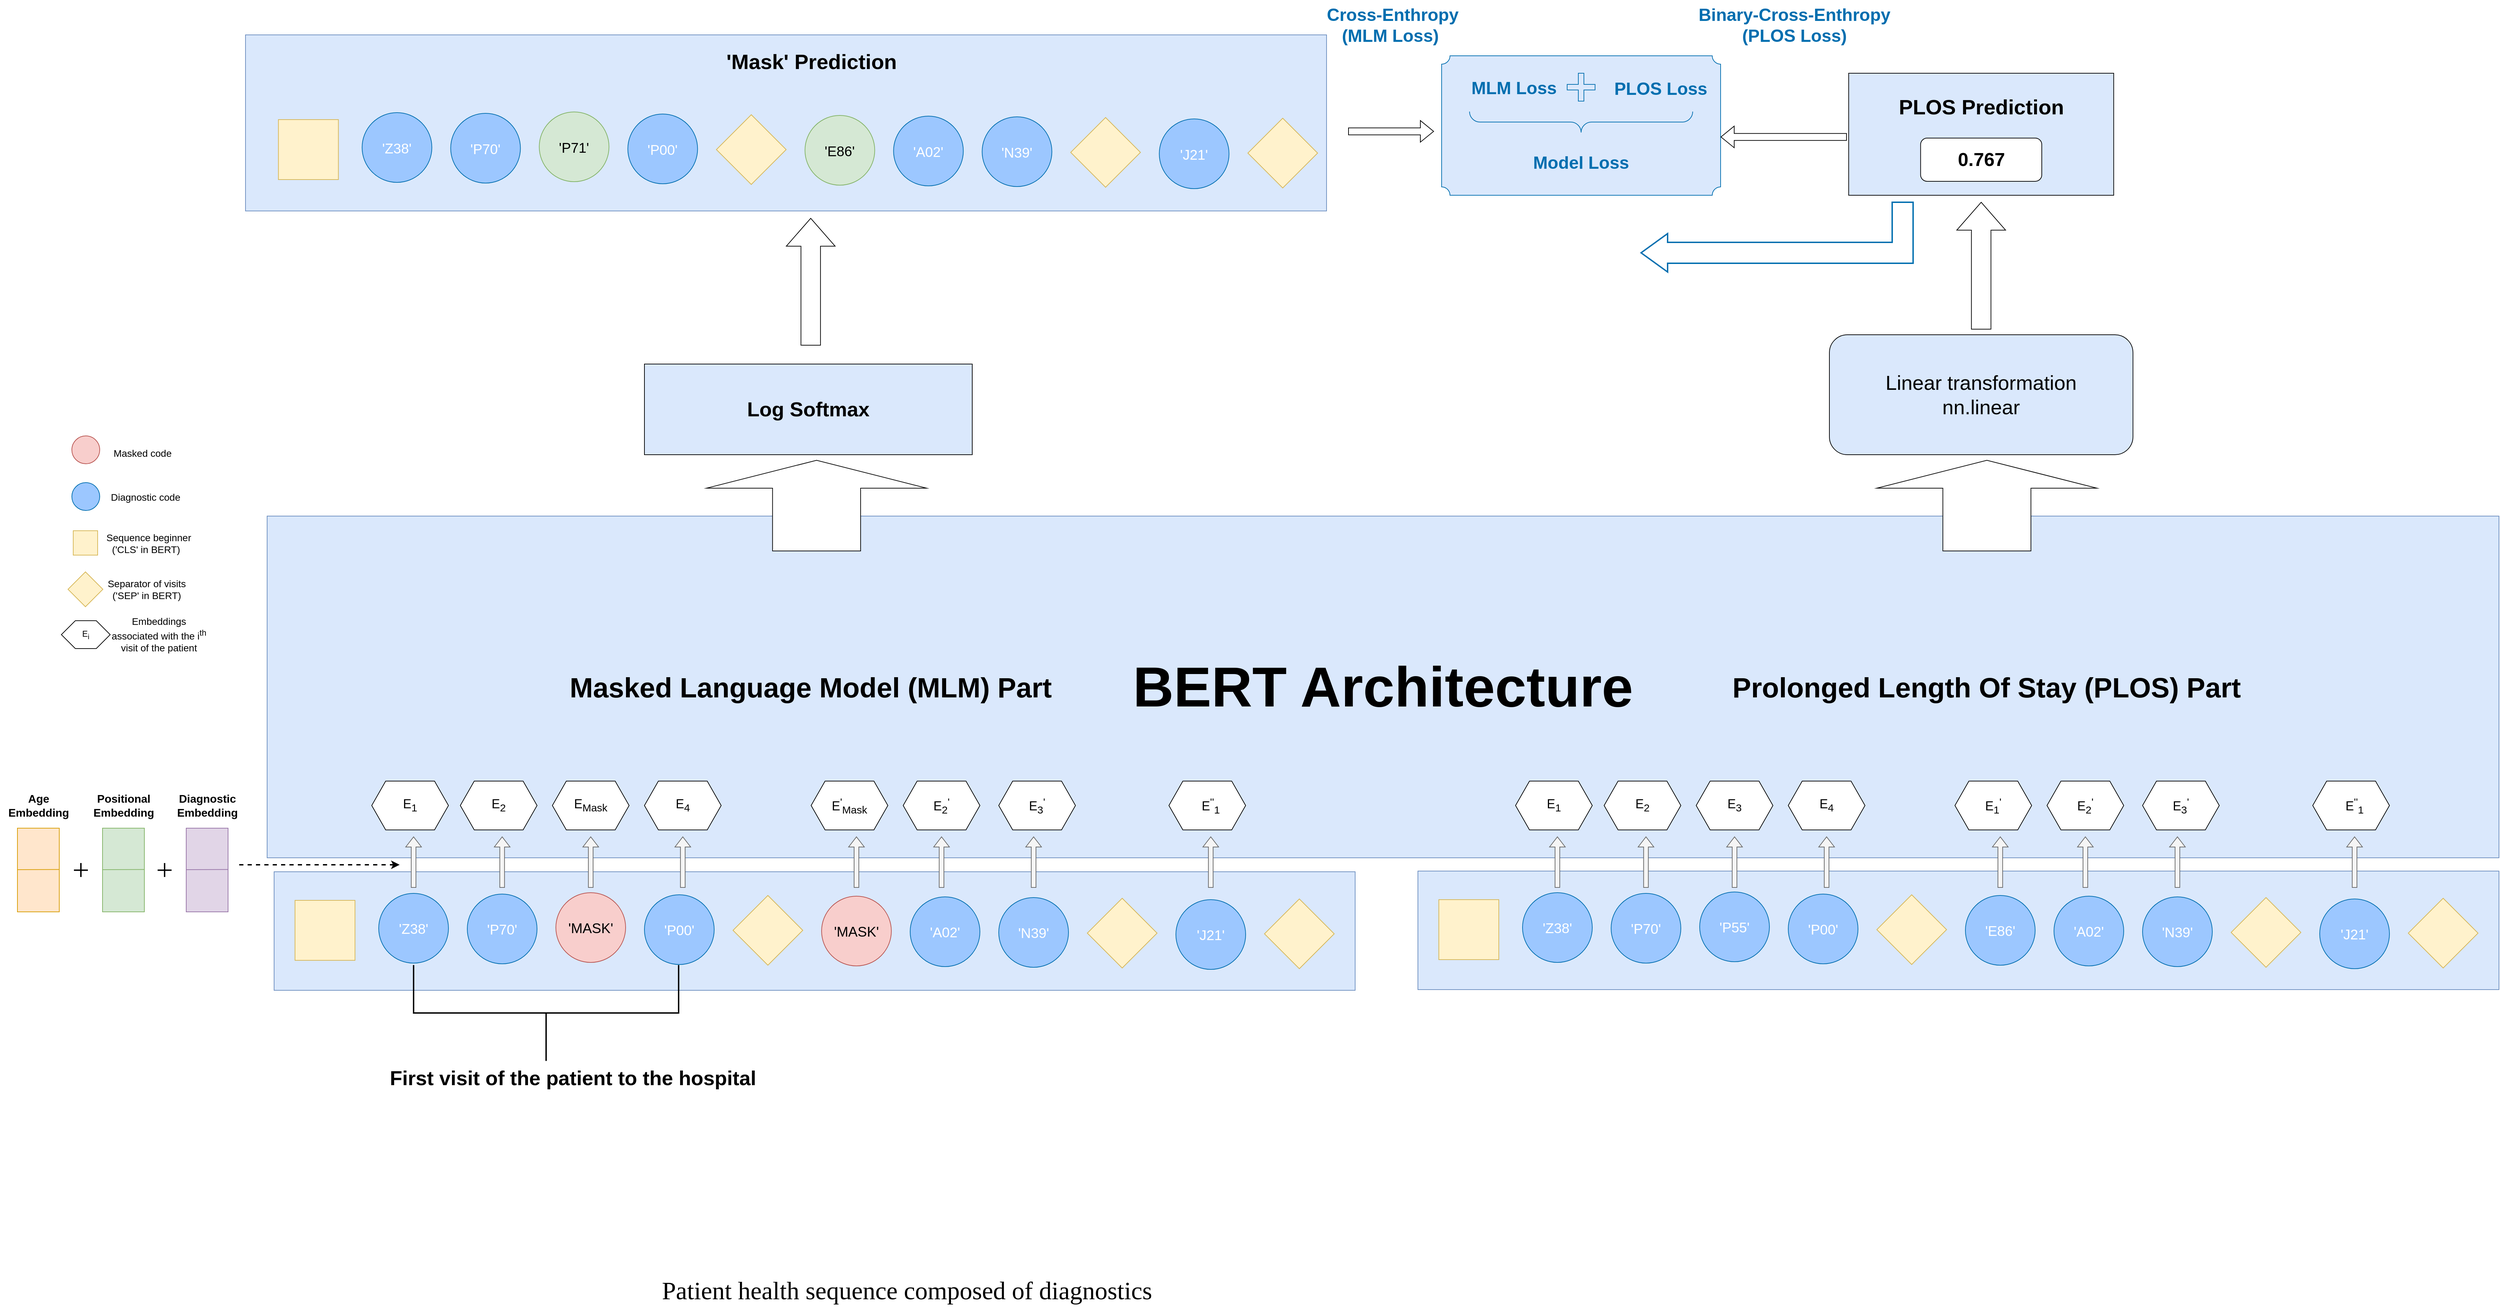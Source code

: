 <mxfile version="21.5.0" type="github">
  <diagram name="Page-1" id="iJaSMaVpHQGALXnixF5b">
    <mxGraphModel dx="2394" dy="2169" grid="1" gridSize="10" guides="1" tooltips="1" connect="1" arrows="1" fold="1" page="1" pageScale="1" pageWidth="827" pageHeight="1169" math="0" shadow="0">
      <root>
        <mxCell id="0" />
        <mxCell id="1" parent="0" />
        <mxCell id="1E4NdVVgAduAR2HttTV0-23" value="" style="rounded=0;whiteSpace=wrap;html=1;fillColor=#dae8fc;flipH=1;strokeColor=#6c8ebf;flipV=0;" parent="1" vertex="1">
          <mxGeometry x="-20" y="800" width="1550" height="170" as="geometry" />
        </mxCell>
        <mxCell id="1E4NdVVgAduAR2HttTV0-3" value="&lt;font style=&quot;font-size: 20px;&quot;&gt;&#39;MASK&#39;&lt;/font&gt;" style="ellipse;whiteSpace=wrap;html=1;fillColor=#f8cecc;flipH=1;strokeColor=#b85450;" parent="1" vertex="1">
          <mxGeometry x="384" y="830" width="100" height="100" as="geometry" />
        </mxCell>
        <mxCell id="1E4NdVVgAduAR2HttTV0-4" value="&lt;font style=&quot;font-size: 20px;&quot;&gt;&#39;Z38&#39;&lt;/font&gt;" style="ellipse;whiteSpace=wrap;html=1;fillColor=#9CC7FF;flipH=1;strokeColor=#006EAF;fontColor=#ffffff;" parent="1" vertex="1">
          <mxGeometry x="130" y="831" width="100" height="100" as="geometry" />
        </mxCell>
        <mxCell id="1E4NdVVgAduAR2HttTV0-6" value="&lt;font style=&quot;font-size: 20px;&quot; color=&quot;#ffffff&quot;&gt;&#39;P70&#39;&lt;/font&gt;" style="ellipse;whiteSpace=wrap;html=1;fillColor=#9CC7FF;flipH=1;strokeColor=#006EAF;" parent="1" vertex="1">
          <mxGeometry x="257" y="832" width="100" height="100" as="geometry" />
        </mxCell>
        <mxCell id="1E4NdVVgAduAR2HttTV0-9" value="&lt;font style=&quot;font-size: 20px;&quot; color=&quot;#ffffff&quot;&gt;&#39;P00&#39;&lt;/font&gt;" style="ellipse;whiteSpace=wrap;html=1;fillColor=#9CC7FF;flipH=1;strokeColor=#006EAF;" parent="1" vertex="1">
          <mxGeometry x="511" y="833" width="100" height="100" as="geometry" />
        </mxCell>
        <mxCell id="1E4NdVVgAduAR2HttTV0-11" value="" style="rhombus;whiteSpace=wrap;html=1;flipH=1;direction=north;fillColor=#fff2cc;strokeColor=#d6b656;" parent="1" vertex="1">
          <mxGeometry x="638" y="834" width="100" height="100" as="geometry" />
        </mxCell>
        <mxCell id="1E4NdVVgAduAR2HttTV0-15" value="&lt;font style=&quot;font-size: 20px;&quot;&gt;&#39;MASK&#39;&lt;/font&gt;" style="ellipse;whiteSpace=wrap;html=1;fillColor=#f8cecc;flipH=1;strokeColor=#b85450;" parent="1" vertex="1">
          <mxGeometry x="765" y="835" width="100" height="100" as="geometry" />
        </mxCell>
        <mxCell id="1E4NdVVgAduAR2HttTV0-16" value="&lt;font style=&quot;font-size: 20px;&quot; color=&quot;#ffffff&quot;&gt;&#39;A02&#39;&lt;/font&gt;" style="ellipse;whiteSpace=wrap;html=1;fillColor=#9CC7FF;flipH=1;strokeColor=#006EAF;" parent="1" vertex="1">
          <mxGeometry x="892" y="836" width="100" height="100" as="geometry" />
        </mxCell>
        <mxCell id="1E4NdVVgAduAR2HttTV0-19" value="&lt;font style=&quot;font-size: 20px;&quot; color=&quot;#ffffff&quot;&gt;&#39;N39&#39;&lt;/font&gt;" style="ellipse;whiteSpace=wrap;html=1;fillColor=#9CC7FF;flipH=1;strokeColor=#006EAF;" parent="1" vertex="1">
          <mxGeometry x="1019" y="837" width="100" height="100" as="geometry" />
        </mxCell>
        <mxCell id="1E4NdVVgAduAR2HttTV0-20" value="" style="rhombus;whiteSpace=wrap;html=1;flipH=1;fillColor=#fff2cc;strokeColor=#d6b656;" parent="1" vertex="1">
          <mxGeometry x="1146" y="838" width="100" height="100" as="geometry" />
        </mxCell>
        <mxCell id="1E4NdVVgAduAR2HttTV0-21" value="&lt;font style=&quot;font-size: 20px;&quot; color=&quot;#ffffff&quot;&gt;&#39;J21&#39;&lt;/font&gt;" style="ellipse;whiteSpace=wrap;html=1;fillColor=#9CC7FF;flipH=1;strokeColor=#006EAF;" parent="1" vertex="1">
          <mxGeometry x="1273" y="840" width="100" height="100" as="geometry" />
        </mxCell>
        <mxCell id="1E4NdVVgAduAR2HttTV0-22" value="" style="rhombus;whiteSpace=wrap;html=1;flipH=1;fillColor=#fff2cc;strokeColor=#d6b656;" parent="1" vertex="1">
          <mxGeometry x="1400" y="839" width="100" height="100" as="geometry" />
        </mxCell>
        <mxCell id="1E4NdVVgAduAR2HttTV0-24" value="&lt;font face=&quot;Garamond&quot;&gt;Patient health sequence composed of diagnostics &lt;/font&gt;" style="text;html=1;strokeColor=none;fillColor=none;align=center;verticalAlign=middle;whiteSpace=wrap;rounded=0;fontSize=36;" parent="1" vertex="1">
          <mxGeometry x="532.92" y="1365.69" width="709" height="70" as="geometry" />
        </mxCell>
        <mxCell id="1E4NdVVgAduAR2HttTV0-27" value="&lt;h1 style=&quot;font-size: 29px;&quot;&gt;&lt;font style=&quot;font-size: 29px;&quot; face=&quot;Helvetica&quot;&gt;First visit of the patient to the hospital&lt;br&gt;&lt;/font&gt;&lt;/h1&gt;&lt;p style=&quot;font-size: 23px;&quot;&gt;&lt;font style=&quot;font-size: 23px;&quot;&gt;&lt;br&gt;&lt;/font&gt;&lt;/p&gt;" style="text;html=1;strokeColor=none;fillColor=none;spacing=5;spacingTop=-20;whiteSpace=wrap;overflow=hidden;rounded=0;fontFamily=Garamond;fontStyle=0" parent="1" vertex="1">
          <mxGeometry x="140.88" y="1070" width="559.12" height="60" as="geometry" />
        </mxCell>
        <mxCell id="1E4NdVVgAduAR2HttTV0-28" value="&lt;h2 style=&quot;font-size: 81px;&quot; align=&quot;center&quot;&gt;&lt;font style=&quot;font-size: 81px;&quot;&gt;BERT Architecture&lt;/font&gt;&lt;/h2&gt;" style="rounded=0;whiteSpace=wrap;html=1;fillColor=#dae8fc;strokeColor=#6c8ebf;align=center;" parent="1" vertex="1">
          <mxGeometry x="-30" y="290" width="3200" height="490" as="geometry" />
        </mxCell>
        <mxCell id="pajMBO5-fDyzua4MGGLV-2" value="" style="shape=hexagon;perimeter=hexagonPerimeter2;whiteSpace=wrap;html=1;fixedSize=1;" vertex="1" parent="1">
          <mxGeometry x="120" y="670" width="110" height="70" as="geometry" />
        </mxCell>
        <mxCell id="pajMBO5-fDyzua4MGGLV-3" value="" style="shape=hexagon;perimeter=hexagonPerimeter2;whiteSpace=wrap;html=1;fixedSize=1;" vertex="1" parent="1">
          <mxGeometry x="882" y="670" width="110" height="70" as="geometry" />
        </mxCell>
        <mxCell id="pajMBO5-fDyzua4MGGLV-4" value="" style="shape=hexagon;perimeter=hexagonPerimeter2;whiteSpace=wrap;html=1;fixedSize=1;" vertex="1" parent="1">
          <mxGeometry x="750" y="670" width="110" height="70" as="geometry" />
        </mxCell>
        <mxCell id="pajMBO5-fDyzua4MGGLV-5" value="" style="shape=hexagon;perimeter=hexagonPerimeter2;whiteSpace=wrap;html=1;fixedSize=1;" vertex="1" parent="1">
          <mxGeometry x="511" y="670" width="110" height="70" as="geometry" />
        </mxCell>
        <mxCell id="pajMBO5-fDyzua4MGGLV-6" value="" style="shape=hexagon;perimeter=hexagonPerimeter2;whiteSpace=wrap;html=1;fixedSize=1;" vertex="1" parent="1">
          <mxGeometry x="379" y="670" width="110" height="70" as="geometry" />
        </mxCell>
        <mxCell id="pajMBO5-fDyzua4MGGLV-7" value="" style="shape=hexagon;perimeter=hexagonPerimeter2;whiteSpace=wrap;html=1;fixedSize=1;" vertex="1" parent="1">
          <mxGeometry x="247" y="670" width="110" height="70" as="geometry" />
        </mxCell>
        <mxCell id="pajMBO5-fDyzua4MGGLV-9" value="" style="shape=hexagon;perimeter=hexagonPerimeter2;whiteSpace=wrap;html=1;fixedSize=1;" vertex="1" parent="1">
          <mxGeometry x="1263" y="670" width="110" height="70" as="geometry" />
        </mxCell>
        <mxCell id="pajMBO5-fDyzua4MGGLV-10" value="" style="shape=hexagon;perimeter=hexagonPerimeter2;whiteSpace=wrap;html=1;fixedSize=1;" vertex="1" parent="1">
          <mxGeometry x="1019" y="670" width="110" height="70" as="geometry" />
        </mxCell>
        <mxCell id="pajMBO5-fDyzua4MGGLV-12" value="" style="strokeWidth=2;html=1;shape=mxgraph.flowchart.annotation_2;align=left;labelPosition=right;pointerEvents=1;rotation=-90;" vertex="1" parent="1">
          <mxGeometry x="301.25" y="812.5" width="137.5" height="380" as="geometry" />
        </mxCell>
        <mxCell id="pajMBO5-fDyzua4MGGLV-15" value="" style="whiteSpace=wrap;html=1;aspect=fixed;direction=east;flipH=1;flipV=1;strokeColor=#d6b656;fillColor=#fff2cc;" vertex="1" parent="1">
          <mxGeometry x="10" y="841" width="86" height="86" as="geometry" />
        </mxCell>
        <mxCell id="pajMBO5-fDyzua4MGGLV-39" value="" style="rounded=0;whiteSpace=wrap;html=1;fillColor=#dae8fc;flipH=1;strokeColor=#6c8ebf;flipV=0;" vertex="1" parent="1">
          <mxGeometry x="1620" y="799" width="1550" height="170" as="geometry" />
        </mxCell>
        <mxCell id="pajMBO5-fDyzua4MGGLV-40" value="&lt;font style=&quot;font-size: 20px;&quot; color=&quot;#ffffff&quot;&gt;&#39;P55&#39;&lt;/font&gt;" style="ellipse;whiteSpace=wrap;html=1;fillColor=#9CC7FF;flipH=1;strokeColor=#006EAF;" vertex="1" parent="1">
          <mxGeometry x="2024" y="829" width="100" height="100" as="geometry" />
        </mxCell>
        <mxCell id="pajMBO5-fDyzua4MGGLV-41" value="&lt;font style=&quot;font-size: 20px;&quot;&gt;&#39;Z38&#39;&lt;/font&gt;" style="ellipse;whiteSpace=wrap;html=1;fillColor=#9CC7FF;flipH=1;strokeColor=#006EAF;fontColor=#ffffff;" vertex="1" parent="1">
          <mxGeometry x="1770" y="830" width="100" height="100" as="geometry" />
        </mxCell>
        <mxCell id="pajMBO5-fDyzua4MGGLV-42" value="&lt;font style=&quot;font-size: 20px;&quot; color=&quot;#ffffff&quot;&gt;&#39;P70&#39;&lt;/font&gt;" style="ellipse;whiteSpace=wrap;html=1;fillColor=#9CC7FF;flipH=1;strokeColor=#006EAF;" vertex="1" parent="1">
          <mxGeometry x="1897" y="831" width="100" height="100" as="geometry" />
        </mxCell>
        <mxCell id="pajMBO5-fDyzua4MGGLV-43" value="&lt;font style=&quot;font-size: 20px;&quot; color=&quot;#ffffff&quot;&gt;&#39;P00&#39;&lt;/font&gt;" style="ellipse;whiteSpace=wrap;html=1;fillColor=#9CC7FF;flipH=1;strokeColor=#006EAF;" vertex="1" parent="1">
          <mxGeometry x="2151" y="832" width="100" height="100" as="geometry" />
        </mxCell>
        <mxCell id="pajMBO5-fDyzua4MGGLV-44" value="" style="rhombus;whiteSpace=wrap;html=1;flipH=1;direction=north;fillColor=#fff2cc;strokeColor=#d6b656;" vertex="1" parent="1">
          <mxGeometry x="2278" y="833" width="100" height="100" as="geometry" />
        </mxCell>
        <mxCell id="pajMBO5-fDyzua4MGGLV-45" value="&lt;font style=&quot;font-size: 20px;&quot; color=&quot;#ffffff&quot;&gt;&#39;E86&#39;&lt;/font&gt;" style="ellipse;whiteSpace=wrap;html=1;fillColor=#9CC7FF;flipH=1;strokeColor=#006EAF;" vertex="1" parent="1">
          <mxGeometry x="2405" y="834" width="100" height="100" as="geometry" />
        </mxCell>
        <mxCell id="pajMBO5-fDyzua4MGGLV-46" value="&lt;font style=&quot;font-size: 20px;&quot; color=&quot;#ffffff&quot;&gt;&#39;A02&#39;&lt;/font&gt;" style="ellipse;whiteSpace=wrap;html=1;fillColor=#9CC7FF;flipH=1;strokeColor=#006EAF;" vertex="1" parent="1">
          <mxGeometry x="2532" y="835" width="100" height="100" as="geometry" />
        </mxCell>
        <mxCell id="pajMBO5-fDyzua4MGGLV-47" value="&lt;font style=&quot;font-size: 20px;&quot; color=&quot;#ffffff&quot;&gt;&#39;N39&#39;&lt;/font&gt;" style="ellipse;whiteSpace=wrap;html=1;fillColor=#9CC7FF;flipH=1;strokeColor=#006EAF;" vertex="1" parent="1">
          <mxGeometry x="2659" y="836" width="100" height="100" as="geometry" />
        </mxCell>
        <mxCell id="pajMBO5-fDyzua4MGGLV-48" value="" style="rhombus;whiteSpace=wrap;html=1;flipH=1;fillColor=#fff2cc;strokeColor=#d6b656;" vertex="1" parent="1">
          <mxGeometry x="2786" y="837" width="100" height="100" as="geometry" />
        </mxCell>
        <mxCell id="pajMBO5-fDyzua4MGGLV-49" value="&lt;font style=&quot;font-size: 20px;&quot; color=&quot;#ffffff&quot;&gt;&#39;J21&#39;&lt;/font&gt;" style="ellipse;whiteSpace=wrap;html=1;fillColor=#9CC7FF;flipH=1;strokeColor=#006EAF;" vertex="1" parent="1">
          <mxGeometry x="2913" y="839" width="100" height="100" as="geometry" />
        </mxCell>
        <mxCell id="pajMBO5-fDyzua4MGGLV-50" value="" style="rhombus;whiteSpace=wrap;html=1;flipH=1;fillColor=#fff2cc;strokeColor=#d6b656;" vertex="1" parent="1">
          <mxGeometry x="3040" y="838" width="100" height="100" as="geometry" />
        </mxCell>
        <mxCell id="pajMBO5-fDyzua4MGGLV-51" value="" style="whiteSpace=wrap;html=1;aspect=fixed;direction=east;flipH=1;flipV=1;strokeColor=#d6b656;fillColor=#fff2cc;" vertex="1" parent="1">
          <mxGeometry x="1650" y="840" width="86" height="86" as="geometry" />
        </mxCell>
        <mxCell id="pajMBO5-fDyzua4MGGLV-57" value="&lt;font style=&quot;font-size: 18px;&quot;&gt;E&lt;sub&gt;1&lt;/sub&gt;&lt;/font&gt;" style="text;html=1;strokeColor=none;fillColor=none;align=center;verticalAlign=middle;whiteSpace=wrap;rounded=0;" vertex="1" parent="1">
          <mxGeometry x="145" y="690" width="60" height="30" as="geometry" />
        </mxCell>
        <mxCell id="pajMBO5-fDyzua4MGGLV-58" value="&lt;font style=&quot;font-size: 18px;&quot;&gt;E&lt;sup&gt;&#39;&lt;/sup&gt;&lt;sub&gt;Mask&lt;/sub&gt;&lt;/font&gt;" style="text;html=1;strokeColor=none;fillColor=none;align=center;verticalAlign=middle;whiteSpace=wrap;rounded=0;" vertex="1" parent="1">
          <mxGeometry x="775" y="690" width="60" height="30" as="geometry" />
        </mxCell>
        <mxCell id="pajMBO5-fDyzua4MGGLV-59" value="&lt;font style=&quot;font-size: 18px;&quot;&gt;E&lt;sub&gt;4&lt;/sub&gt;&lt;/font&gt;" style="text;html=1;strokeColor=none;fillColor=none;align=center;verticalAlign=middle;whiteSpace=wrap;rounded=0;" vertex="1" parent="1">
          <mxGeometry x="536" y="690" width="60" height="30" as="geometry" />
        </mxCell>
        <mxCell id="pajMBO5-fDyzua4MGGLV-60" value="&lt;font style=&quot;font-size: 18px;&quot;&gt;E&lt;sub&gt;Mask&lt;/sub&gt;&lt;/font&gt;" style="text;html=1;strokeColor=none;fillColor=none;align=center;verticalAlign=middle;whiteSpace=wrap;rounded=0;" vertex="1" parent="1">
          <mxGeometry x="404" y="690" width="60" height="30" as="geometry" />
        </mxCell>
        <mxCell id="pajMBO5-fDyzua4MGGLV-61" value="&lt;font style=&quot;font-size: 18px;&quot;&gt;E&lt;sub&gt;2&lt;/sub&gt;&lt;/font&gt;" style="text;html=1;strokeColor=none;fillColor=none;align=center;verticalAlign=middle;whiteSpace=wrap;rounded=0;" vertex="1" parent="1">
          <mxGeometry x="272" y="690" width="60" height="30" as="geometry" />
        </mxCell>
        <mxCell id="pajMBO5-fDyzua4MGGLV-65" value="&lt;font style=&quot;font-size: 18px;&quot;&gt;E&lt;sup&gt;&#39;&#39;&lt;/sup&gt;&lt;sub&gt;1&lt;/sub&gt;&lt;/font&gt;" style="text;html=1;strokeColor=none;fillColor=none;align=center;verticalAlign=middle;whiteSpace=wrap;rounded=0;" vertex="1" parent="1">
          <mxGeometry x="1293" y="690" width="60" height="30" as="geometry" />
        </mxCell>
        <mxCell id="pajMBO5-fDyzua4MGGLV-66" value="&lt;font style=&quot;font-size: 18px;&quot;&gt;E&lt;sub&gt;3&lt;/sub&gt;&lt;sup&gt;&#39;&lt;/sup&gt;&lt;/font&gt;" style="text;html=1;strokeColor=none;fillColor=none;align=center;verticalAlign=middle;whiteSpace=wrap;rounded=0;" vertex="1" parent="1">
          <mxGeometry x="1044" y="690" width="60" height="30" as="geometry" />
        </mxCell>
        <mxCell id="pajMBO5-fDyzua4MGGLV-67" value="&lt;font style=&quot;font-size: 18px;&quot;&gt;E&lt;sub&gt;2&lt;/sub&gt;&lt;sup&gt;&#39;&lt;/sup&gt;&lt;/font&gt;" style="text;html=1;strokeColor=none;fillColor=none;align=center;verticalAlign=middle;whiteSpace=wrap;rounded=0;" vertex="1" parent="1">
          <mxGeometry x="907" y="690" width="60" height="30" as="geometry" />
        </mxCell>
        <mxCell id="pajMBO5-fDyzua4MGGLV-71" value="" style="shape=singleArrow;direction=north;whiteSpace=wrap;html=1;fillColor=#f5f5f5;fontColor=#333333;strokeColor=#666666;" vertex="1" parent="1">
          <mxGeometry x="168.75" y="750" width="22.5" height="72.5" as="geometry" />
        </mxCell>
        <mxCell id="pajMBO5-fDyzua4MGGLV-80" value="" style="shape=singleArrow;direction=north;whiteSpace=wrap;html=1;fillColor=#f5f5f5;fontColor=#333333;strokeColor=#666666;" vertex="1" parent="1">
          <mxGeometry x="803.75" y="750" width="22.5" height="72.5" as="geometry" />
        </mxCell>
        <mxCell id="pajMBO5-fDyzua4MGGLV-81" value="" style="shape=singleArrow;direction=north;whiteSpace=wrap;html=1;fillColor=#f5f5f5;fontColor=#333333;strokeColor=#666666;" vertex="1" parent="1">
          <mxGeometry x="554.75" y="750" width="22.5" height="72.5" as="geometry" />
        </mxCell>
        <mxCell id="pajMBO5-fDyzua4MGGLV-82" value="" style="shape=singleArrow;direction=north;whiteSpace=wrap;html=1;fillColor=#f5f5f5;fontColor=#333333;strokeColor=#666666;" vertex="1" parent="1">
          <mxGeometry x="422.75" y="750" width="22.5" height="72.5" as="geometry" />
        </mxCell>
        <mxCell id="pajMBO5-fDyzua4MGGLV-83" value="" style="shape=singleArrow;direction=north;whiteSpace=wrap;html=1;fillColor=#f5f5f5;fontColor=#333333;strokeColor=#666666;" vertex="1" parent="1">
          <mxGeometry x="295.75" y="750" width="22.5" height="72.5" as="geometry" />
        </mxCell>
        <mxCell id="pajMBO5-fDyzua4MGGLV-85" value="" style="shape=singleArrow;direction=north;whiteSpace=wrap;html=1;fillColor=#f5f5f5;fontColor=#333333;strokeColor=#666666;" vertex="1" parent="1">
          <mxGeometry x="1311.75" y="750" width="22.5" height="72.5" as="geometry" />
        </mxCell>
        <mxCell id="pajMBO5-fDyzua4MGGLV-86" value="" style="shape=singleArrow;direction=north;whiteSpace=wrap;html=1;fillColor=#f5f5f5;fontColor=#333333;strokeColor=#666666;" vertex="1" parent="1">
          <mxGeometry x="1057.75" y="750" width="22.5" height="72.5" as="geometry" />
        </mxCell>
        <mxCell id="pajMBO5-fDyzua4MGGLV-87" value="" style="shape=singleArrow;direction=north;whiteSpace=wrap;html=1;fillColor=#f5f5f5;fontColor=#333333;strokeColor=#666666;" vertex="1" parent="1">
          <mxGeometry x="925.75" y="750" width="22.5" height="72.5" as="geometry" />
        </mxCell>
        <mxCell id="pajMBO5-fDyzua4MGGLV-97" value="" style="group;fillColor=#e1d5e7;strokeColor=#9673a6;" vertex="1" connectable="0" parent="1">
          <mxGeometry x="-146" y="737.5" width="60" height="120" as="geometry" />
        </mxCell>
        <mxCell id="pajMBO5-fDyzua4MGGLV-96" value="" style="endArrow=none;html=1;rounded=0;fillColor=#e1d5e7;strokeColor=#9673a6;" edge="1" parent="pajMBO5-fDyzua4MGGLV-97">
          <mxGeometry width="50" height="50" relative="1" as="geometry">
            <mxPoint x="3.553e-15" y="59.52" as="sourcePoint" />
            <mxPoint x="60" y="59.31" as="targetPoint" />
          </mxGeometry>
        </mxCell>
        <mxCell id="pajMBO5-fDyzua4MGGLV-100" value="" style="group;fillColor=#FFE6CC;strokeColor=#d79b00;" vertex="1" connectable="0" parent="1">
          <mxGeometry x="-388" y="737.5" width="60" height="120" as="geometry" />
        </mxCell>
        <mxCell id="pajMBO5-fDyzua4MGGLV-101" value="" style="endArrow=none;html=1;rounded=0;fillColor=#ffe6cc;strokeColor=#d79b00;" edge="1" parent="pajMBO5-fDyzua4MGGLV-100">
          <mxGeometry width="50" height="50" relative="1" as="geometry">
            <mxPoint x="3.553e-15" y="59.52" as="sourcePoint" />
            <mxPoint x="60" y="59.31" as="targetPoint" />
          </mxGeometry>
        </mxCell>
        <mxCell id="pajMBO5-fDyzua4MGGLV-102" value="" style="group;fillColor=#d5e8d4;strokeColor=#82b366;" vertex="1" connectable="0" parent="1">
          <mxGeometry x="-266" y="737.5" width="60" height="120" as="geometry" />
        </mxCell>
        <mxCell id="pajMBO5-fDyzua4MGGLV-103" value="" style="endArrow=none;html=1;rounded=0;fillColor=#d5e8d4;strokeColor=#82b366;" edge="1" parent="pajMBO5-fDyzua4MGGLV-102">
          <mxGeometry width="50" height="50" relative="1" as="geometry">
            <mxPoint x="3.553e-15" y="59.52" as="sourcePoint" />
            <mxPoint x="60" y="59.31" as="targetPoint" />
          </mxGeometry>
        </mxCell>
        <mxCell id="pajMBO5-fDyzua4MGGLV-110" value="" style="group" vertex="1" connectable="0" parent="1">
          <mxGeometry x="-307" y="787.5" width="40" height="46" as="geometry" />
        </mxCell>
        <mxCell id="pajMBO5-fDyzua4MGGLV-107" value="" style="endArrow=none;html=1;rounded=0;strokeWidth=2;" edge="1" parent="pajMBO5-fDyzua4MGGLV-110">
          <mxGeometry width="50" height="50" relative="1" as="geometry">
            <mxPoint x="10" y="20" as="sourcePoint" />
            <mxPoint x="10" as="targetPoint" />
          </mxGeometry>
        </mxCell>
        <mxCell id="pajMBO5-fDyzua4MGGLV-109" value="" style="endArrow=none;html=1;rounded=0;strokeWidth=2;" edge="1" parent="pajMBO5-fDyzua4MGGLV-110">
          <mxGeometry width="50" height="50" relative="1" as="geometry">
            <mxPoint x="20" y="10.31" as="sourcePoint" />
            <mxPoint y="10.31" as="targetPoint" />
          </mxGeometry>
        </mxCell>
        <mxCell id="pajMBO5-fDyzua4MGGLV-118" value="" style="group" vertex="1" connectable="0" parent="1">
          <mxGeometry x="-187" y="787.5" width="20" height="20" as="geometry" />
        </mxCell>
        <mxCell id="pajMBO5-fDyzua4MGGLV-119" value="" style="endArrow=none;html=1;rounded=0;strokeWidth=2;" edge="1" parent="pajMBO5-fDyzua4MGGLV-118">
          <mxGeometry width="50" height="50" relative="1" as="geometry">
            <mxPoint x="10" y="20" as="sourcePoint" />
            <mxPoint x="10" as="targetPoint" />
          </mxGeometry>
        </mxCell>
        <mxCell id="pajMBO5-fDyzua4MGGLV-120" value="" style="endArrow=none;html=1;rounded=0;strokeWidth=2;" edge="1" parent="pajMBO5-fDyzua4MGGLV-118">
          <mxGeometry width="50" height="50" relative="1" as="geometry">
            <mxPoint x="20" y="10.31" as="sourcePoint" />
            <mxPoint y="10.31" as="targetPoint" />
          </mxGeometry>
        </mxCell>
        <mxCell id="pajMBO5-fDyzua4MGGLV-122" value="" style="group" vertex="1" connectable="0" parent="1">
          <mxGeometry x="-325" y="175" width="210" height="305" as="geometry" />
        </mxCell>
        <mxCell id="pajMBO5-fDyzua4MGGLV-16" value="" style="ellipse;whiteSpace=wrap;html=1;fillColor=#f8cecc;flipH=0;strokeColor=#b85450;flipV=0;" vertex="1" parent="pajMBO5-fDyzua4MGGLV-122">
          <mxGeometry x="15" width="40" height="40" as="geometry" />
        </mxCell>
        <mxCell id="pajMBO5-fDyzua4MGGLV-17" value="&lt;div style=&quot;font-size: 14px;&quot;&gt;Masked code&lt;br&gt;&lt;/div&gt;" style="text;html=1;strokeColor=none;fillColor=none;align=center;verticalAlign=middle;whiteSpace=wrap;rounded=0;" vertex="1" parent="pajMBO5-fDyzua4MGGLV-122">
          <mxGeometry x="69" y="10" width="94.5" height="30" as="geometry" />
        </mxCell>
        <mxCell id="pajMBO5-fDyzua4MGGLV-18" value="" style="ellipse;whiteSpace=wrap;html=1;fillColor=#9CC7FF;flipH=0;strokeColor=#006EAF;fontColor=#ffffff;flipV=0;" vertex="1" parent="pajMBO5-fDyzua4MGGLV-122">
          <mxGeometry x="15" y="67" width="40" height="40" as="geometry" />
        </mxCell>
        <mxCell id="pajMBO5-fDyzua4MGGLV-19" value="&lt;font style=&quot;font-size: 14px;&quot;&gt;Diagnostic code&lt;/font&gt;" style="text;whiteSpace=wrap;html=1;" vertex="1" parent="pajMBO5-fDyzua4MGGLV-122">
          <mxGeometry x="69" y="73" width="105.5" height="28" as="geometry" />
        </mxCell>
        <mxCell id="pajMBO5-fDyzua4MGGLV-52" value="" style="whiteSpace=wrap;html=1;aspect=fixed;direction=east;flipH=1;flipV=0;strokeColor=#d6b656;fillColor=#fff2cc;" vertex="1" parent="pajMBO5-fDyzua4MGGLV-122">
          <mxGeometry x="17" y="136" width="35" height="35" as="geometry" />
        </mxCell>
        <mxCell id="pajMBO5-fDyzua4MGGLV-53" value="&lt;font style=&quot;font-size: 14px;&quot;&gt;&amp;nbsp; Sequence beginner (&#39;CLS&#39; in BERT)&lt;font style=&quot;font-size: 14px;&quot;&gt;&lt;br&gt;&lt;/font&gt;&lt;/font&gt;" style="text;html=1;strokeColor=none;fillColor=none;align=center;verticalAlign=middle;whiteSpace=wrap;rounded=0;" vertex="1" parent="pajMBO5-fDyzua4MGGLV-122">
          <mxGeometry x="53.38" y="138.5" width="136.75" height="30" as="geometry" />
        </mxCell>
        <mxCell id="pajMBO5-fDyzua4MGGLV-54" value="" style="rhombus;whiteSpace=wrap;html=1;flipH=1;direction=north;fillColor=#fff2cc;strokeColor=#d6b656;flipV=0;" vertex="1" parent="pajMBO5-fDyzua4MGGLV-122">
          <mxGeometry x="9.5" y="195" width="50" height="50" as="geometry" />
        </mxCell>
        <mxCell id="pajMBO5-fDyzua4MGGLV-55" value="&lt;div style=&quot;font-size: 14px;&quot;&gt;&lt;font style=&quot;font-size: 14px;&quot;&gt;Separator of visits &lt;br&gt;&lt;/font&gt;&lt;/div&gt;&lt;div style=&quot;font-size: 14px;&quot;&gt;&lt;font style=&quot;font-size: 14px;&quot;&gt;(&#39;SEP&#39; in BERT)&lt;/font&gt;&lt;/div&gt;" style="text;html=1;strokeColor=none;fillColor=none;align=center;verticalAlign=middle;whiteSpace=wrap;rounded=0;" vertex="1" parent="pajMBO5-fDyzua4MGGLV-122">
          <mxGeometry x="59.5" y="205" width="124.5" height="30" as="geometry" />
        </mxCell>
        <mxCell id="pajMBO5-fDyzua4MGGLV-89" value="E&lt;sub&gt;i&lt;/sub&gt;" style="shape=hexagon;perimeter=hexagonPerimeter2;whiteSpace=wrap;html=1;fixedSize=1;" vertex="1" parent="pajMBO5-fDyzua4MGGLV-122">
          <mxGeometry y="265" width="70" height="40" as="geometry" />
        </mxCell>
        <mxCell id="pajMBO5-fDyzua4MGGLV-90" value="&lt;font style=&quot;font-size: 14px;&quot;&gt;Embeddings associated with the i&lt;sup&gt;th&lt;/sup&gt; visit of the patient &lt;/font&gt;" style="text;html=1;strokeColor=none;fillColor=none;align=center;verticalAlign=middle;whiteSpace=wrap;rounded=0;" vertex="1" parent="pajMBO5-fDyzua4MGGLV-122">
          <mxGeometry x="70" y="270" width="140" height="30" as="geometry" />
        </mxCell>
        <mxCell id="pajMBO5-fDyzua4MGGLV-158" value="" style="shape=hexagon;perimeter=hexagonPerimeter2;whiteSpace=wrap;html=1;fixedSize=1;" vertex="1" parent="1">
          <mxGeometry x="1760" y="670" width="110" height="70" as="geometry" />
        </mxCell>
        <mxCell id="pajMBO5-fDyzua4MGGLV-159" value="" style="shape=hexagon;perimeter=hexagonPerimeter2;whiteSpace=wrap;html=1;fixedSize=1;" vertex="1" parent="1">
          <mxGeometry x="2522" y="670" width="110" height="70" as="geometry" />
        </mxCell>
        <mxCell id="pajMBO5-fDyzua4MGGLV-160" value="" style="shape=hexagon;perimeter=hexagonPerimeter2;whiteSpace=wrap;html=1;fixedSize=1;" vertex="1" parent="1">
          <mxGeometry x="2390" y="670" width="110" height="70" as="geometry" />
        </mxCell>
        <mxCell id="pajMBO5-fDyzua4MGGLV-161" value="" style="shape=hexagon;perimeter=hexagonPerimeter2;whiteSpace=wrap;html=1;fixedSize=1;" vertex="1" parent="1">
          <mxGeometry x="2151" y="670" width="110" height="70" as="geometry" />
        </mxCell>
        <mxCell id="pajMBO5-fDyzua4MGGLV-162" value="" style="shape=hexagon;perimeter=hexagonPerimeter2;whiteSpace=wrap;html=1;fixedSize=1;" vertex="1" parent="1">
          <mxGeometry x="2019" y="670" width="110" height="70" as="geometry" />
        </mxCell>
        <mxCell id="pajMBO5-fDyzua4MGGLV-163" value="" style="shape=hexagon;perimeter=hexagonPerimeter2;whiteSpace=wrap;html=1;fixedSize=1;" vertex="1" parent="1">
          <mxGeometry x="1887" y="670" width="110" height="70" as="geometry" />
        </mxCell>
        <mxCell id="pajMBO5-fDyzua4MGGLV-164" value="" style="shape=hexagon;perimeter=hexagonPerimeter2;whiteSpace=wrap;html=1;fixedSize=1;" vertex="1" parent="1">
          <mxGeometry x="2903" y="670" width="110" height="70" as="geometry" />
        </mxCell>
        <mxCell id="pajMBO5-fDyzua4MGGLV-165" value="" style="shape=hexagon;perimeter=hexagonPerimeter2;whiteSpace=wrap;html=1;fixedSize=1;" vertex="1" parent="1">
          <mxGeometry x="2659" y="670" width="110" height="70" as="geometry" />
        </mxCell>
        <mxCell id="pajMBO5-fDyzua4MGGLV-166" value="&lt;font style=&quot;font-size: 18px;&quot;&gt;E&lt;sub&gt;1&lt;/sub&gt;&lt;/font&gt;" style="text;html=1;strokeColor=none;fillColor=none;align=center;verticalAlign=middle;whiteSpace=wrap;rounded=0;" vertex="1" parent="1">
          <mxGeometry x="1785" y="690" width="60" height="30" as="geometry" />
        </mxCell>
        <mxCell id="pajMBO5-fDyzua4MGGLV-167" value="&lt;font style=&quot;font-size: 18px;&quot;&gt;E&lt;sub&gt;1&lt;/sub&gt;&lt;sup&gt;&#39;&lt;/sup&gt;&lt;/font&gt;" style="text;html=1;strokeColor=none;fillColor=none;align=center;verticalAlign=middle;whiteSpace=wrap;rounded=0;" vertex="1" parent="1">
          <mxGeometry x="2415" y="690" width="60" height="30" as="geometry" />
        </mxCell>
        <mxCell id="pajMBO5-fDyzua4MGGLV-168" value="&lt;font style=&quot;font-size: 18px;&quot;&gt;E&lt;sub&gt;4&lt;/sub&gt;&lt;/font&gt;" style="text;html=1;strokeColor=none;fillColor=none;align=center;verticalAlign=middle;whiteSpace=wrap;rounded=0;" vertex="1" parent="1">
          <mxGeometry x="2176" y="690" width="60" height="30" as="geometry" />
        </mxCell>
        <mxCell id="pajMBO5-fDyzua4MGGLV-169" value="&lt;font style=&quot;font-size: 18px;&quot;&gt;E&lt;sub&gt;3&lt;/sub&gt;&lt;/font&gt;" style="text;html=1;strokeColor=none;fillColor=none;align=center;verticalAlign=middle;whiteSpace=wrap;rounded=0;" vertex="1" parent="1">
          <mxGeometry x="2044" y="690" width="60" height="30" as="geometry" />
        </mxCell>
        <mxCell id="pajMBO5-fDyzua4MGGLV-170" value="&lt;font style=&quot;font-size: 18px;&quot;&gt;E&lt;sub&gt;2&lt;/sub&gt;&lt;/font&gt;" style="text;html=1;strokeColor=none;fillColor=none;align=center;verticalAlign=middle;whiteSpace=wrap;rounded=0;" vertex="1" parent="1">
          <mxGeometry x="1912" y="690" width="60" height="30" as="geometry" />
        </mxCell>
        <mxCell id="pajMBO5-fDyzua4MGGLV-171" value="&lt;font style=&quot;font-size: 18px;&quot;&gt;E&lt;sup&gt;&#39;&#39;&lt;/sup&gt;&lt;sub&gt;1&lt;/sub&gt;&lt;/font&gt;" style="text;html=1;strokeColor=none;fillColor=none;align=center;verticalAlign=middle;whiteSpace=wrap;rounded=0;" vertex="1" parent="1">
          <mxGeometry x="2933" y="690" width="60" height="30" as="geometry" />
        </mxCell>
        <mxCell id="pajMBO5-fDyzua4MGGLV-172" value="&lt;font style=&quot;font-size: 18px;&quot;&gt;E&lt;sub&gt;3&lt;/sub&gt;&lt;sup&gt;&#39;&lt;/sup&gt;&lt;/font&gt;" style="text;html=1;strokeColor=none;fillColor=none;align=center;verticalAlign=middle;whiteSpace=wrap;rounded=0;" vertex="1" parent="1">
          <mxGeometry x="2684" y="690" width="60" height="30" as="geometry" />
        </mxCell>
        <mxCell id="pajMBO5-fDyzua4MGGLV-173" value="&lt;font style=&quot;font-size: 18px;&quot;&gt;E&lt;sub&gt;2&lt;/sub&gt;&lt;sup&gt;&#39;&lt;/sup&gt;&lt;/font&gt;" style="text;html=1;strokeColor=none;fillColor=none;align=center;verticalAlign=middle;whiteSpace=wrap;rounded=0;" vertex="1" parent="1">
          <mxGeometry x="2547" y="690" width="60" height="30" as="geometry" />
        </mxCell>
        <mxCell id="pajMBO5-fDyzua4MGGLV-174" value="" style="shape=singleArrow;direction=north;whiteSpace=wrap;html=1;fillColor=#f5f5f5;fontColor=#333333;strokeColor=#666666;" vertex="1" parent="1">
          <mxGeometry x="1808.75" y="750" width="22.5" height="72.5" as="geometry" />
        </mxCell>
        <mxCell id="pajMBO5-fDyzua4MGGLV-175" value="" style="shape=singleArrow;direction=north;whiteSpace=wrap;html=1;fillColor=#f5f5f5;fontColor=#333333;strokeColor=#666666;" vertex="1" parent="1">
          <mxGeometry x="2443.75" y="750" width="22.5" height="72.5" as="geometry" />
        </mxCell>
        <mxCell id="pajMBO5-fDyzua4MGGLV-176" value="" style="shape=singleArrow;direction=north;whiteSpace=wrap;html=1;fillColor=#f5f5f5;fontColor=#333333;strokeColor=#666666;" vertex="1" parent="1">
          <mxGeometry x="2194.75" y="750" width="22.5" height="72.5" as="geometry" />
        </mxCell>
        <mxCell id="pajMBO5-fDyzua4MGGLV-177" value="" style="shape=singleArrow;direction=north;whiteSpace=wrap;html=1;fillColor=#f5f5f5;fontColor=#333333;strokeColor=#666666;" vertex="1" parent="1">
          <mxGeometry x="2062.75" y="750" width="22.5" height="72.5" as="geometry" />
        </mxCell>
        <mxCell id="pajMBO5-fDyzua4MGGLV-178" value="" style="shape=singleArrow;direction=north;whiteSpace=wrap;html=1;fillColor=#f5f5f5;fontColor=#333333;strokeColor=#666666;" vertex="1" parent="1">
          <mxGeometry x="1935.75" y="750" width="22.5" height="72.5" as="geometry" />
        </mxCell>
        <mxCell id="pajMBO5-fDyzua4MGGLV-179" value="" style="shape=singleArrow;direction=north;whiteSpace=wrap;html=1;fillColor=#f5f5f5;fontColor=#333333;strokeColor=#666666;" vertex="1" parent="1">
          <mxGeometry x="2951.75" y="750" width="22.5" height="72.5" as="geometry" />
        </mxCell>
        <mxCell id="pajMBO5-fDyzua4MGGLV-180" value="" style="shape=singleArrow;direction=north;whiteSpace=wrap;html=1;fillColor=#f5f5f5;fontColor=#333333;strokeColor=#666666;" vertex="1" parent="1">
          <mxGeometry x="2697.75" y="750" width="22.5" height="72.5" as="geometry" />
        </mxCell>
        <mxCell id="pajMBO5-fDyzua4MGGLV-181" value="" style="shape=singleArrow;direction=north;whiteSpace=wrap;html=1;fillColor=#f5f5f5;fontColor=#333333;strokeColor=#666666;" vertex="1" parent="1">
          <mxGeometry x="2565.75" y="750" width="22.5" height="72.5" as="geometry" />
        </mxCell>
        <mxCell id="pajMBO5-fDyzua4MGGLV-185" value="&lt;div style=&quot;font-size: 16px;&quot;&gt;&lt;font style=&quot;font-size: 16px;&quot;&gt;&lt;b&gt;Age&lt;/b&gt;&lt;/font&gt;&lt;/div&gt;&lt;div style=&quot;font-size: 16px;&quot;&gt;&lt;font style=&quot;font-size: 16px;&quot;&gt;&lt;b&gt;Embedding&lt;br&gt;&lt;/b&gt;&lt;/font&gt;&lt;/div&gt;" style="text;html=1;align=center;verticalAlign=middle;resizable=0;points=[];autosize=1;strokeColor=none;fillColor=none;" vertex="1" parent="1">
          <mxGeometry x="-413" y="680" width="110" height="50" as="geometry" />
        </mxCell>
        <mxCell id="pajMBO5-fDyzua4MGGLV-186" value="&lt;div style=&quot;font-size: 16px;&quot;&gt;&lt;font style=&quot;font-size: 16px;&quot;&gt;&lt;b&gt;Positional &lt;br&gt;&lt;/b&gt;&lt;/font&gt;&lt;/div&gt;&lt;div style=&quot;font-size: 16px;&quot;&gt;&lt;font style=&quot;font-size: 16px;&quot;&gt;&lt;b&gt;Embedding&lt;br&gt;&lt;/b&gt;&lt;/font&gt;&lt;/div&gt;" style="text;html=1;align=center;verticalAlign=middle;resizable=0;points=[];autosize=1;strokeColor=none;fillColor=none;" vertex="1" parent="1">
          <mxGeometry x="-291" y="680" width="110" height="50" as="geometry" />
        </mxCell>
        <mxCell id="pajMBO5-fDyzua4MGGLV-187" value="&lt;div style=&quot;font-size: 16px;&quot;&gt;&lt;font style=&quot;font-size: 16px;&quot;&gt;&lt;b&gt;Diagnostic &lt;br&gt;&lt;/b&gt;&lt;/font&gt;&lt;/div&gt;&lt;div style=&quot;font-size: 16px;&quot;&gt;&lt;font style=&quot;font-size: 16px;&quot;&gt;&lt;b&gt;Embedding&lt;br&gt;&lt;/b&gt;&lt;/font&gt;&lt;/div&gt;" style="text;html=1;align=center;verticalAlign=middle;resizable=0;points=[];autosize=1;strokeColor=none;fillColor=none;" vertex="1" parent="1">
          <mxGeometry x="-171" y="680" width="110" height="50" as="geometry" />
        </mxCell>
        <mxCell id="pajMBO5-fDyzua4MGGLV-209" value="" style="endArrow=classic;html=1;rounded=0;strokeWidth=2;dashed=1;" edge="1" parent="1">
          <mxGeometry width="50" height="50" relative="1" as="geometry">
            <mxPoint x="-70" y="790" as="sourcePoint" />
            <mxPoint x="160" y="790" as="targetPoint" />
          </mxGeometry>
        </mxCell>
        <mxCell id="pajMBO5-fDyzua4MGGLV-211" value="" style="html=1;shadow=0;dashed=0;align=center;verticalAlign=middle;shape=mxgraph.arrows2.arrow;dy=0.6;dx=40;direction=north;notch=0;" vertex="1" parent="1">
          <mxGeometry x="600" y="210" width="315.62" height="130" as="geometry" />
        </mxCell>
        <mxCell id="pajMBO5-fDyzua4MGGLV-214" value="" style="rounded=0;whiteSpace=wrap;html=1;fillColor=#dae8fc;flipH=1;strokeColor=#6c8ebf;flipV=0;" vertex="1" parent="1">
          <mxGeometry x="-61" y="-400" width="1550" height="252.5" as="geometry" />
        </mxCell>
        <mxCell id="pajMBO5-fDyzua4MGGLV-215" value="&lt;font style=&quot;font-size: 20px;&quot;&gt;&#39;P71&#39;&lt;/font&gt;" style="ellipse;whiteSpace=wrap;html=1;fillColor=#d5e8d4;flipH=1;strokeColor=#82b366;" vertex="1" parent="1">
          <mxGeometry x="360.19" y="-289.5" width="100" height="100" as="geometry" />
        </mxCell>
        <mxCell id="pajMBO5-fDyzua4MGGLV-216" value="&lt;font style=&quot;font-size: 20px;&quot;&gt;&#39;Z38&#39;&lt;/font&gt;" style="ellipse;whiteSpace=wrap;html=1;fillColor=#9CC7FF;flipH=1;strokeColor=#006EAF;fontColor=#ffffff;" vertex="1" parent="1">
          <mxGeometry x="106.19" y="-288.5" width="100" height="100" as="geometry" />
        </mxCell>
        <mxCell id="pajMBO5-fDyzua4MGGLV-217" value="&lt;font style=&quot;font-size: 20px;&quot; color=&quot;#ffffff&quot;&gt;&#39;P70&#39;&lt;/font&gt;" style="ellipse;whiteSpace=wrap;html=1;fillColor=#9CC7FF;flipH=1;strokeColor=#006EAF;" vertex="1" parent="1">
          <mxGeometry x="233.19" y="-287.5" width="100" height="100" as="geometry" />
        </mxCell>
        <mxCell id="pajMBO5-fDyzua4MGGLV-218" value="&lt;font style=&quot;font-size: 20px;&quot; color=&quot;#ffffff&quot;&gt;&#39;P00&#39;&lt;/font&gt;" style="ellipse;whiteSpace=wrap;html=1;fillColor=#9CC7FF;flipH=1;strokeColor=#006EAF;" vertex="1" parent="1">
          <mxGeometry x="487.19" y="-286.5" width="100" height="100" as="geometry" />
        </mxCell>
        <mxCell id="pajMBO5-fDyzua4MGGLV-219" value="" style="rhombus;whiteSpace=wrap;html=1;flipH=1;direction=north;fillColor=#fff2cc;strokeColor=#d6b656;" vertex="1" parent="1">
          <mxGeometry x="614.19" y="-285.5" width="100" height="100" as="geometry" />
        </mxCell>
        <mxCell id="pajMBO5-fDyzua4MGGLV-220" value="&lt;font style=&quot;font-size: 20px;&quot;&gt;&#39;E86&#39;&lt;/font&gt;" style="ellipse;whiteSpace=wrap;html=1;fillColor=#d5e8d4;flipH=1;strokeColor=#82b366;" vertex="1" parent="1">
          <mxGeometry x="741.19" y="-284.5" width="100" height="100" as="geometry" />
        </mxCell>
        <mxCell id="pajMBO5-fDyzua4MGGLV-221" value="&lt;font style=&quot;font-size: 20px;&quot; color=&quot;#ffffff&quot;&gt;&#39;A02&#39;&lt;/font&gt;" style="ellipse;whiteSpace=wrap;html=1;fillColor=#9CC7FF;flipH=1;strokeColor=#006EAF;" vertex="1" parent="1">
          <mxGeometry x="868.19" y="-283.5" width="100" height="100" as="geometry" />
        </mxCell>
        <mxCell id="pajMBO5-fDyzua4MGGLV-222" value="&lt;font style=&quot;font-size: 20px;&quot; color=&quot;#ffffff&quot;&gt;&#39;N39&#39;&lt;/font&gt;" style="ellipse;whiteSpace=wrap;html=1;fillColor=#9CC7FF;flipH=1;strokeColor=#006EAF;" vertex="1" parent="1">
          <mxGeometry x="995.19" y="-282.5" width="100" height="100" as="geometry" />
        </mxCell>
        <mxCell id="pajMBO5-fDyzua4MGGLV-223" value="" style="rhombus;whiteSpace=wrap;html=1;flipH=1;fillColor=#fff2cc;strokeColor=#d6b656;" vertex="1" parent="1">
          <mxGeometry x="1122.19" y="-281.5" width="100" height="100" as="geometry" />
        </mxCell>
        <mxCell id="pajMBO5-fDyzua4MGGLV-224" value="&lt;font style=&quot;font-size: 20px;&quot; color=&quot;#ffffff&quot;&gt;&#39;J21&#39;&lt;/font&gt;" style="ellipse;whiteSpace=wrap;html=1;fillColor=#9CC7FF;flipH=1;strokeColor=#006EAF;" vertex="1" parent="1">
          <mxGeometry x="1249.19" y="-279.5" width="100" height="100" as="geometry" />
        </mxCell>
        <mxCell id="pajMBO5-fDyzua4MGGLV-225" value="" style="rhombus;whiteSpace=wrap;html=1;flipH=1;fillColor=#fff2cc;strokeColor=#d6b656;" vertex="1" parent="1">
          <mxGeometry x="1376.19" y="-280.5" width="100" height="100" as="geometry" />
        </mxCell>
        <mxCell id="pajMBO5-fDyzua4MGGLV-226" value="" style="whiteSpace=wrap;html=1;aspect=fixed;direction=east;flipH=1;flipV=1;strokeColor=#d6b656;fillColor=#fff2cc;" vertex="1" parent="1">
          <mxGeometry x="-13.81" y="-278.5" width="86" height="86" as="geometry" />
        </mxCell>
        <mxCell id="pajMBO5-fDyzua4MGGLV-227" value="" style="html=1;shadow=0;dashed=0;align=center;verticalAlign=middle;shape=mxgraph.arrows2.arrow;dy=0.6;dx=40;direction=north;notch=0;" vertex="1" parent="1">
          <mxGeometry x="2278" y="210" width="315.62" height="130" as="geometry" />
        </mxCell>
        <mxCell id="pajMBO5-fDyzua4MGGLV-229" value="&lt;div style=&quot;font-size: 29px;&quot;&gt;&lt;font style=&quot;font-size: 29px;&quot;&gt;Linear transformation&lt;/font&gt;&lt;/div&gt;&lt;div style=&quot;font-size: 29px;&quot;&gt;&lt;font style=&quot;font-size: 29px;&quot;&gt;nn.linear&lt;br&gt; &lt;/font&gt;&lt;/div&gt;" style="rounded=1;whiteSpace=wrap;html=1;fillColor=#DAE8FC;" vertex="1" parent="1">
          <mxGeometry x="2210" y="30" width="435.25" height="172" as="geometry" />
        </mxCell>
        <mxCell id="pajMBO5-fDyzua4MGGLV-233" value="&lt;b&gt;&lt;font style=&quot;font-size: 40px;&quot;&gt;Prolonged Length Of Stay (PLOS) Part&lt;br&gt;&lt;/font&gt;&lt;/b&gt;" style="text;html=1;strokeColor=none;fillColor=none;align=center;verticalAlign=middle;whiteSpace=wrap;rounded=0;" vertex="1" parent="1">
          <mxGeometry x="2065.31" y="520" width="741" height="30" as="geometry" />
        </mxCell>
        <mxCell id="pajMBO5-fDyzua4MGGLV-234" value="&lt;b&gt;&lt;font style=&quot;font-size: 40px;&quot;&gt;Masked Language Model (MLM) Part&lt;/font&gt;&lt;/b&gt;" style="text;html=1;strokeColor=none;fillColor=none;align=center;verticalAlign=middle;whiteSpace=wrap;rounded=0;" vertex="1" parent="1">
          <mxGeometry x="369.81" y="520" width="759.19" height="30" as="geometry" />
        </mxCell>
        <mxCell id="pajMBO5-fDyzua4MGGLV-249" value="" style="html=1;shadow=0;dashed=0;align=center;verticalAlign=middle;shape=mxgraph.arrows2.arrow;dy=0.6;dx=40;direction=north;notch=0;" vertex="1" parent="1">
          <mxGeometry x="2392.63" y="-160" width="70" height="182" as="geometry" />
        </mxCell>
        <mxCell id="pajMBO5-fDyzua4MGGLV-251" value="" style="rounded=0;whiteSpace=wrap;html=1;fillColor=#DAE8FC;" vertex="1" parent="1">
          <mxGeometry x="2237.63" y="-345" width="380" height="175" as="geometry" />
        </mxCell>
        <mxCell id="pajMBO5-fDyzua4MGGLV-255" value="" style="html=1;shadow=0;dashed=0;align=center;verticalAlign=middle;shape=mxgraph.arrows2.bendArrow;dy=15;dx=38;notch=0;arrowHead=55;rounded=0;flipV=1;flipH=1;fillColor=none;fontColor=#ffffff;strokeColor=#006EAF;strokeWidth=2;" vertex="1" parent="1">
          <mxGeometry x="1940" y="-160" width="390" height="100" as="geometry" />
        </mxCell>
        <mxCell id="pajMBO5-fDyzua4MGGLV-256" value="" style="verticalLabelPosition=bottom;verticalAlign=top;html=1;shape=mxgraph.basic.plaque;dx=6;whiteSpace=wrap;strokeColor=#006EAF;fillColor=#DAE8FC;" vertex="1" parent="1">
          <mxGeometry x="1654" y="-370" width="400" height="200" as="geometry" />
        </mxCell>
        <mxCell id="pajMBO5-fDyzua4MGGLV-259" value="&lt;div style=&quot;font-size: 25px;&quot;&gt;&lt;font style=&quot;font-size: 25px;&quot; color=&quot;#006eaf&quot;&gt;&lt;b&gt;&lt;font style=&quot;font-size: 25px;&quot;&gt;&lt;font style=&quot;font-size: 25px;&quot;&gt;&lt;span style=&quot;white-space: pre;&quot;&gt;&#x9;&lt;/span&gt;PLOS Loss &lt;br&gt;&lt;/font&gt;&lt;/font&gt;&lt;/b&gt;&lt;/font&gt;&lt;/div&gt;&lt;div style=&quot;font-size: 25px;&quot;&gt;&lt;font color=&quot;#006eaf&quot;&gt;&lt;br&gt;&lt;/font&gt;&lt;/div&gt;" style="text;whiteSpace=wrap;html=1;" vertex="1" parent="1">
          <mxGeometry x="1844" y="-345" width="226" height="35" as="geometry" />
        </mxCell>
        <mxCell id="pajMBO5-fDyzua4MGGLV-261" value="" style="shape=cross;whiteSpace=wrap;html=1;fillColor=none;fontColor=#ffffff;strokeColor=#006EAF;" vertex="1" parent="1">
          <mxGeometry x="1834" y="-345" width="40" height="40" as="geometry" />
        </mxCell>
        <mxCell id="pajMBO5-fDyzua4MGGLV-264" value="&lt;div style=&quot;font-size: 25px;&quot;&gt;&lt;font style=&quot;font-size: 25px;&quot; color=&quot;#006eaf&quot;&gt;&lt;b&gt;&lt;font style=&quot;font-size: 25px;&quot;&gt;&lt;font style=&quot;font-size: 25px;&quot;&gt;Binary-Cross-Enthropy&lt;/font&gt;&lt;/font&gt;&lt;/b&gt;&lt;/font&gt;&lt;/div&gt;&lt;div style=&quot;font-size: 25px;&quot;&gt;&lt;font style=&quot;font-size: 25px;&quot;&gt;&lt;b&gt;&lt;font style=&quot;font-size: 25px;&quot; color=&quot;#006eaf&quot;&gt;&lt;font style=&quot;font-size: 25px;&quot;&gt;(PLOS Loss)&lt;/font&gt;&lt;/font&gt;&lt;font style=&quot;font-size: 25px;&quot; color=&quot;#ff0000&quot;&gt;&lt;font style=&quot;font-size: 25px;&quot;&gt;&lt;br&gt;&lt;/font&gt;&lt;/font&gt;&lt;/b&gt;&lt;/font&gt;&lt;/div&gt;" style="text;html=1;strokeColor=none;fillColor=none;align=center;verticalAlign=middle;whiteSpace=wrap;rounded=0;" vertex="1" parent="1">
          <mxGeometry x="2010" y="-430" width="300" height="30" as="geometry" />
        </mxCell>
        <mxCell id="pajMBO5-fDyzua4MGGLV-265" value="&lt;div&gt;&lt;font size=&quot;1&quot; color=&quot;#006eaf&quot;&gt;&lt;b&gt;&lt;font style=&quot;font-size: 25px;&quot;&gt;&amp;nbsp;Cross-Enthropy&lt;/font&gt;&lt;/b&gt;&lt;/font&gt;&lt;/div&gt;&lt;div&gt;&lt;font size=&quot;1&quot; color=&quot;#006eaf&quot;&gt;&lt;b&gt;&lt;font style=&quot;font-size: 25px;&quot;&gt;(MLM Loss)&lt;/font&gt;&lt;/b&gt;&lt;/font&gt;&lt;/div&gt;" style="text;html=1;align=center;verticalAlign=middle;resizable=0;points=[];autosize=1;strokeColor=none;fillColor=none;" vertex="1" parent="1">
          <mxGeometry x="1470" y="-450" width="220" height="70" as="geometry" />
        </mxCell>
        <mxCell id="pajMBO5-fDyzua4MGGLV-266" value="&lt;font style=&quot;font-size: 25px;&quot; color=&quot;#006eaf&quot;&gt;&lt;b&gt;&lt;font style=&quot;font-size: 25px;&quot;&gt;&lt;font style=&quot;font-size: 25px;&quot;&gt;&lt;span style=&quot;white-space: pre;&quot;&gt;&amp;nbsp;&amp;nbsp;&amp;nbsp;&amp;nbsp;&lt;/span&gt;MLM Loss &lt;/font&gt;&lt;/font&gt;&lt;/b&gt;&lt;/font&gt;" style="text;html=1;strokeColor=none;fillColor=none;align=center;verticalAlign=middle;whiteSpace=wrap;rounded=0;" vertex="1" parent="1">
          <mxGeometry x="1664" y="-340" width="160" height="30" as="geometry" />
        </mxCell>
        <mxCell id="pajMBO5-fDyzua4MGGLV-267" value="&lt;font size=&quot;1&quot; color=&quot;#006eaf&quot;&gt;&lt;b&gt;&lt;font style=&quot;font-size: 25px;&quot;&gt;Model Loss&lt;/font&gt;&lt;/b&gt;&lt;/font&gt;" style="text;html=1;strokeColor=none;fillColor=none;align=center;verticalAlign=middle;whiteSpace=wrap;rounded=0;" vertex="1" parent="1">
          <mxGeometry x="1769" y="-233" width="170" height="30" as="geometry" />
        </mxCell>
        <mxCell id="pajMBO5-fDyzua4MGGLV-270" value="" style="verticalLabelPosition=bottom;shadow=0;dashed=0;align=center;html=1;verticalAlign=top;strokeWidth=1;shape=mxgraph.mockup.markup.curlyBrace;whiteSpace=wrap;flipV=1;strokeColor=#006EAF;" vertex="1" parent="1">
          <mxGeometry x="1694" y="-290" width="320" height="30" as="geometry" />
        </mxCell>
        <mxCell id="pajMBO5-fDyzua4MGGLV-273" value="&lt;div&gt;&lt;font size=&quot;1&quot;&gt;&lt;b&gt;&lt;font style=&quot;font-size: 30px;&quot;&gt;&amp;nbsp;&#39;Mask&#39; Prediction&lt;/font&gt;&lt;/b&gt;&lt;/font&gt;&lt;/div&gt;" style="text;html=1;align=center;verticalAlign=middle;resizable=0;points=[];autosize=1;strokeColor=none;fillColor=none;" vertex="1" parent="1">
          <mxGeometry x="606" y="-387" width="280" height="50" as="geometry" />
        </mxCell>
        <mxCell id="pajMBO5-fDyzua4MGGLV-274" value="&lt;font style=&quot;font-size: 29px;&quot;&gt;&lt;b&gt;Log Softmax&lt;/b&gt;&lt;/font&gt;" style="rounded=0;whiteSpace=wrap;html=1;fillColor=#DAE8FC;" vertex="1" parent="1">
          <mxGeometry x="511" y="72" width="470" height="130" as="geometry" />
        </mxCell>
        <mxCell id="pajMBO5-fDyzua4MGGLV-275" value="&lt;b&gt;&lt;font style=&quot;font-size: 30px;&quot;&gt;PLOS Prediction&lt;/font&gt;&lt;/b&gt;" style="text;html=1;strokeColor=none;fillColor=none;align=center;verticalAlign=middle;whiteSpace=wrap;rounded=0;" vertex="1" parent="1">
          <mxGeometry x="2257.63" y="-312" width="340" height="30" as="geometry" />
        </mxCell>
        <mxCell id="pajMBO5-fDyzua4MGGLV-276" value="&lt;font style=&quot;font-size: 27px;&quot;&gt;&lt;b&gt;0.767&lt;/b&gt;&lt;/font&gt;" style="rounded=1;whiteSpace=wrap;html=1;" vertex="1" parent="1">
          <mxGeometry x="2340.76" y="-252" width="173.75" height="62" as="geometry" />
        </mxCell>
        <mxCell id="pajMBO5-fDyzua4MGGLV-277" value="" style="html=1;shadow=0;dashed=0;align=center;verticalAlign=middle;shape=mxgraph.arrows2.arrow;dy=0.6;dx=40;direction=north;notch=0;" vertex="1" parent="1">
          <mxGeometry x="714.41" y="-137" width="70" height="182" as="geometry" />
        </mxCell>
        <mxCell id="pajMBO5-fDyzua4MGGLV-278" value="" style="shape=flexArrow;endArrow=classic;html=1;rounded=0;" edge="1" parent="1">
          <mxGeometry width="50" height="50" relative="1" as="geometry">
            <mxPoint x="1520" y="-261.67" as="sourcePoint" />
            <mxPoint x="1643" y="-261.67" as="targetPoint" />
          </mxGeometry>
        </mxCell>
        <mxCell id="pajMBO5-fDyzua4MGGLV-279" value="" style="shape=flexArrow;endArrow=classic;html=1;rounded=0;" edge="1" parent="1">
          <mxGeometry width="50" height="50" relative="1" as="geometry">
            <mxPoint x="2235" y="-253.67" as="sourcePoint" />
            <mxPoint x="2054" y="-253.67" as="targetPoint" />
          </mxGeometry>
        </mxCell>
      </root>
    </mxGraphModel>
  </diagram>
</mxfile>
